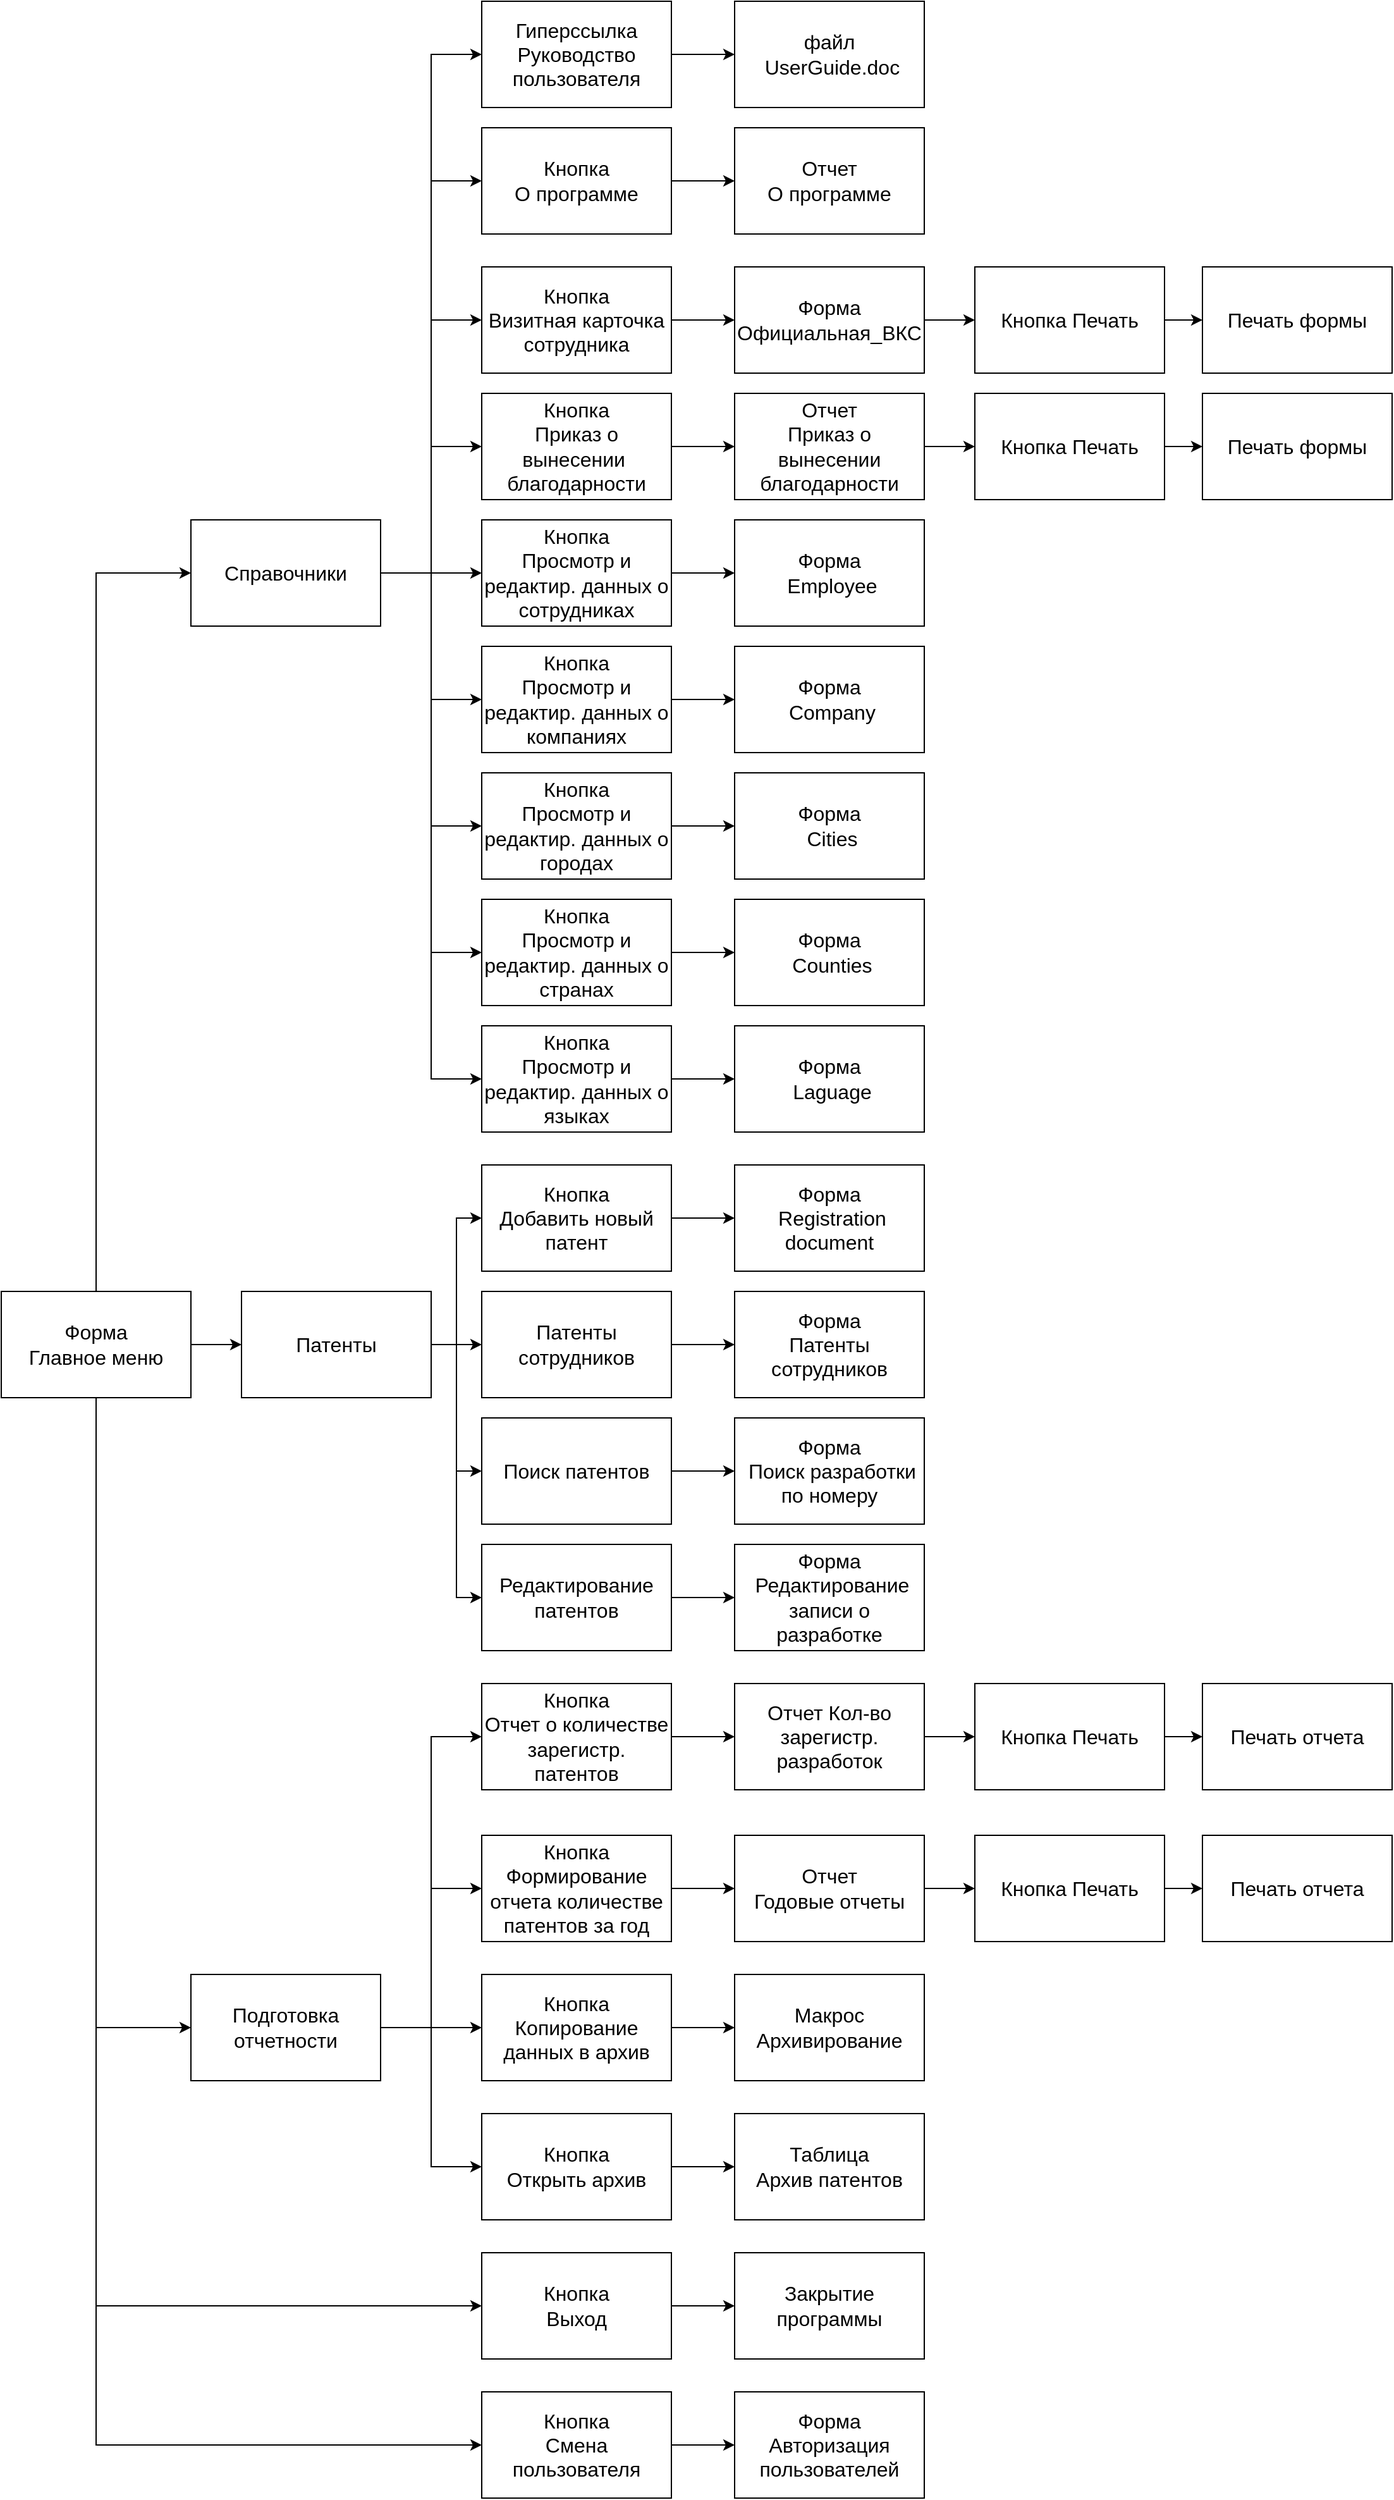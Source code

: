 <mxfile version="14.2.3" type="github">
  <diagram id="-_o99s0oShrrqCKARsHM" name="Page-1">
    <mxGraphModel dx="2214" dy="1234" grid="1" gridSize="10" guides="1" tooltips="1" connect="1" arrows="1" fold="1" page="1" pageScale="1" pageWidth="1169" pageHeight="827" math="0" shadow="0">
      <root>
        <mxCell id="0" />
        <mxCell id="1" parent="0" />
        <mxCell id="aqdA4Xq4WzRV1AeCbZL5-43" style="edgeStyle=orthogonalEdgeStyle;rounded=0;orthogonalLoop=1;jettySize=auto;html=1;entryX=0;entryY=0.5;entryDx=0;entryDy=0;" parent="1" source="aqdA4Xq4WzRV1AeCbZL5-1" target="aqdA4Xq4WzRV1AeCbZL5-6" edge="1">
          <mxGeometry relative="1" as="geometry" />
        </mxCell>
        <mxCell id="aqdA4Xq4WzRV1AeCbZL5-59" style="edgeStyle=orthogonalEdgeStyle;rounded=0;orthogonalLoop=1;jettySize=auto;html=1;entryX=0;entryY=0.5;entryDx=0;entryDy=0;" parent="1" source="aqdA4Xq4WzRV1AeCbZL5-1" target="aqdA4Xq4WzRV1AeCbZL5-5" edge="1">
          <mxGeometry relative="1" as="geometry" />
        </mxCell>
        <mxCell id="aqdA4Xq4WzRV1AeCbZL5-60" style="edgeStyle=orthogonalEdgeStyle;rounded=0;orthogonalLoop=1;jettySize=auto;html=1;entryX=0;entryY=0.5;entryDx=0;entryDy=0;" parent="1" source="aqdA4Xq4WzRV1AeCbZL5-1" target="aqdA4Xq4WzRV1AeCbZL5-7" edge="1">
          <mxGeometry relative="1" as="geometry" />
        </mxCell>
        <mxCell id="kyar_HBJc0maMjDoJkyj-34" style="edgeStyle=orthogonalEdgeStyle;rounded=0;orthogonalLoop=1;jettySize=auto;html=1;entryX=0;entryY=0.5;entryDx=0;entryDy=0;" edge="1" parent="1" source="aqdA4Xq4WzRV1AeCbZL5-1" target="aqdA4Xq4WzRV1AeCbZL5-3">
          <mxGeometry relative="1" as="geometry">
            <Array as="points">
              <mxPoint x="135" y="1832" />
            </Array>
          </mxGeometry>
        </mxCell>
        <mxCell id="kyar_HBJc0maMjDoJkyj-35" style="edgeStyle=orthogonalEdgeStyle;rounded=0;orthogonalLoop=1;jettySize=auto;html=1;entryX=0;entryY=0.5;entryDx=0;entryDy=0;" edge="1" parent="1" source="aqdA4Xq4WzRV1AeCbZL5-1" target="kyar_HBJc0maMjDoJkyj-32">
          <mxGeometry relative="1" as="geometry">
            <Array as="points">
              <mxPoint x="135" y="1942" />
            </Array>
          </mxGeometry>
        </mxCell>
        <mxCell id="aqdA4Xq4WzRV1AeCbZL5-1" value="&lt;font style=&quot;font-size: 16px&quot;&gt;Форма &lt;br&gt;Главное меню&lt;/font&gt;" style="rounded=0;whiteSpace=wrap;html=1;" parent="1" vertex="1">
          <mxGeometry x="60" y="1030" width="150" height="84" as="geometry" />
        </mxCell>
        <mxCell id="aqdA4Xq4WzRV1AeCbZL5-52" style="edgeStyle=orthogonalEdgeStyle;rounded=0;orthogonalLoop=1;jettySize=auto;html=1;entryX=0;entryY=0.5;entryDx=0;entryDy=0;" parent="1" source="aqdA4Xq4WzRV1AeCbZL5-3" target="aqdA4Xq4WzRV1AeCbZL5-4" edge="1">
          <mxGeometry relative="1" as="geometry" />
        </mxCell>
        <mxCell id="aqdA4Xq4WzRV1AeCbZL5-3" value="&lt;font style=&quot;font-size: 16px&quot;&gt;Кнопка &lt;br&gt;Выход&lt;/font&gt;" style="rounded=0;whiteSpace=wrap;html=1;" parent="1" vertex="1">
          <mxGeometry x="440" y="1790" width="150" height="84" as="geometry" />
        </mxCell>
        <mxCell id="aqdA4Xq4WzRV1AeCbZL5-4" value="&lt;font style=&quot;font-size: 16px&quot;&gt;Закрытие программы&lt;/font&gt;" style="rounded=0;whiteSpace=wrap;html=1;" parent="1" vertex="1">
          <mxGeometry x="640" y="1790" width="150" height="84" as="geometry" />
        </mxCell>
        <mxCell id="aqdA4Xq4WzRV1AeCbZL5-32" style="edgeStyle=orthogonalEdgeStyle;rounded=0;orthogonalLoop=1;jettySize=auto;html=1;entryX=0;entryY=0.5;entryDx=0;entryDy=0;" parent="1" source="aqdA4Xq4WzRV1AeCbZL5-5" target="aqdA4Xq4WzRV1AeCbZL5-22" edge="1">
          <mxGeometry relative="1" as="geometry" />
        </mxCell>
        <mxCell id="aqdA4Xq4WzRV1AeCbZL5-33" style="edgeStyle=orthogonalEdgeStyle;rounded=0;orthogonalLoop=1;jettySize=auto;html=1;entryX=0;entryY=0.5;entryDx=0;entryDy=0;" parent="1" source="aqdA4Xq4WzRV1AeCbZL5-5" target="aqdA4Xq4WzRV1AeCbZL5-20" edge="1">
          <mxGeometry relative="1" as="geometry" />
        </mxCell>
        <mxCell id="aqdA4Xq4WzRV1AeCbZL5-34" style="edgeStyle=orthogonalEdgeStyle;rounded=0;orthogonalLoop=1;jettySize=auto;html=1;entryX=0;entryY=0.5;entryDx=0;entryDy=0;" parent="1" source="aqdA4Xq4WzRV1AeCbZL5-5" target="aqdA4Xq4WzRV1AeCbZL5-18" edge="1">
          <mxGeometry relative="1" as="geometry" />
        </mxCell>
        <mxCell id="aqdA4Xq4WzRV1AeCbZL5-35" style="edgeStyle=orthogonalEdgeStyle;rounded=0;orthogonalLoop=1;jettySize=auto;html=1;entryX=0;entryY=0.5;entryDx=0;entryDy=0;" parent="1" source="aqdA4Xq4WzRV1AeCbZL5-5" target="aqdA4Xq4WzRV1AeCbZL5-16" edge="1">
          <mxGeometry relative="1" as="geometry" />
        </mxCell>
        <mxCell id="aqdA4Xq4WzRV1AeCbZL5-36" style="edgeStyle=orthogonalEdgeStyle;rounded=0;orthogonalLoop=1;jettySize=auto;html=1;entryX=0;entryY=0.5;entryDx=0;entryDy=0;" parent="1" source="aqdA4Xq4WzRV1AeCbZL5-5" target="aqdA4Xq4WzRV1AeCbZL5-14" edge="1">
          <mxGeometry relative="1" as="geometry" />
        </mxCell>
        <mxCell id="kyar_HBJc0maMjDoJkyj-5" style="edgeStyle=orthogonalEdgeStyle;rounded=0;orthogonalLoop=1;jettySize=auto;html=1;entryX=0;entryY=0.5;entryDx=0;entryDy=0;" edge="1" parent="1" source="aqdA4Xq4WzRV1AeCbZL5-5" target="kyar_HBJc0maMjDoJkyj-1">
          <mxGeometry relative="1" as="geometry" />
        </mxCell>
        <mxCell id="kyar_HBJc0maMjDoJkyj-6" style="edgeStyle=orthogonalEdgeStyle;rounded=0;orthogonalLoop=1;jettySize=auto;html=1;entryX=0;entryY=0.5;entryDx=0;entryDy=0;" edge="1" parent="1" source="aqdA4Xq4WzRV1AeCbZL5-5" target="kyar_HBJc0maMjDoJkyj-2">
          <mxGeometry relative="1" as="geometry" />
        </mxCell>
        <mxCell id="kyar_HBJc0maMjDoJkyj-7" style="edgeStyle=orthogonalEdgeStyle;rounded=0;orthogonalLoop=1;jettySize=auto;html=1;entryX=0;entryY=0.5;entryDx=0;entryDy=0;" edge="1" parent="1" source="aqdA4Xq4WzRV1AeCbZL5-5" target="kyar_HBJc0maMjDoJkyj-3">
          <mxGeometry relative="1" as="geometry" />
        </mxCell>
        <mxCell id="kyar_HBJc0maMjDoJkyj-8" style="edgeStyle=orthogonalEdgeStyle;rounded=0;orthogonalLoop=1;jettySize=auto;html=1;entryX=0;entryY=0.5;entryDx=0;entryDy=0;" edge="1" parent="1" source="aqdA4Xq4WzRV1AeCbZL5-5" target="kyar_HBJc0maMjDoJkyj-4">
          <mxGeometry relative="1" as="geometry" />
        </mxCell>
        <mxCell id="aqdA4Xq4WzRV1AeCbZL5-5" value="&lt;font style=&quot;font-size: 16px&quot;&gt;Справочники&lt;/font&gt;" style="rounded=0;whiteSpace=wrap;html=1;" parent="1" vertex="1">
          <mxGeometry x="210" y="420" width="150" height="84" as="geometry" />
        </mxCell>
        <mxCell id="aqdA4Xq4WzRV1AeCbZL5-44" style="edgeStyle=orthogonalEdgeStyle;rounded=0;orthogonalLoop=1;jettySize=auto;html=1;entryX=0;entryY=0.5;entryDx=0;entryDy=0;" parent="1" source="aqdA4Xq4WzRV1AeCbZL5-6" target="aqdA4Xq4WzRV1AeCbZL5-25" edge="1">
          <mxGeometry relative="1" as="geometry" />
        </mxCell>
        <mxCell id="kyar_HBJc0maMjDoJkyj-28" style="edgeStyle=orthogonalEdgeStyle;rounded=0;orthogonalLoop=1;jettySize=auto;html=1;entryX=0;entryY=0.5;entryDx=0;entryDy=0;" edge="1" parent="1" source="aqdA4Xq4WzRV1AeCbZL5-6" target="kyar_HBJc0maMjDoJkyj-15">
          <mxGeometry relative="1" as="geometry" />
        </mxCell>
        <mxCell id="kyar_HBJc0maMjDoJkyj-29" style="edgeStyle=orthogonalEdgeStyle;rounded=0;orthogonalLoop=1;jettySize=auto;html=1;entryX=0;entryY=0.5;entryDx=0;entryDy=0;" edge="1" parent="1" source="aqdA4Xq4WzRV1AeCbZL5-6" target="kyar_HBJc0maMjDoJkyj-16">
          <mxGeometry relative="1" as="geometry" />
        </mxCell>
        <mxCell id="kyar_HBJc0maMjDoJkyj-30" style="edgeStyle=orthogonalEdgeStyle;rounded=0;orthogonalLoop=1;jettySize=auto;html=1;entryX=0;entryY=0.5;entryDx=0;entryDy=0;" edge="1" parent="1" source="aqdA4Xq4WzRV1AeCbZL5-6" target="kyar_HBJc0maMjDoJkyj-17">
          <mxGeometry relative="1" as="geometry" />
        </mxCell>
        <mxCell id="aqdA4Xq4WzRV1AeCbZL5-6" value="&lt;font style=&quot;font-size: 16px&quot;&gt;Патенты&lt;/font&gt;" style="rounded=0;whiteSpace=wrap;html=1;" parent="1" vertex="1">
          <mxGeometry x="250" y="1030" width="150" height="84" as="geometry" />
        </mxCell>
        <mxCell id="aqdA4Xq4WzRV1AeCbZL5-55" style="edgeStyle=orthogonalEdgeStyle;rounded=0;orthogonalLoop=1;jettySize=auto;html=1;entryX=0;entryY=0.5;entryDx=0;entryDy=0;" parent="1" source="aqdA4Xq4WzRV1AeCbZL5-7" target="aqdA4Xq4WzRV1AeCbZL5-12" edge="1">
          <mxGeometry relative="1" as="geometry" />
        </mxCell>
        <mxCell id="aqdA4Xq4WzRV1AeCbZL5-56" style="edgeStyle=orthogonalEdgeStyle;rounded=0;orthogonalLoop=1;jettySize=auto;html=1;entryX=0;entryY=0.5;entryDx=0;entryDy=0;" parent="1" source="aqdA4Xq4WzRV1AeCbZL5-7" target="aqdA4Xq4WzRV1AeCbZL5-10" edge="1">
          <mxGeometry relative="1" as="geometry" />
        </mxCell>
        <mxCell id="aqdA4Xq4WzRV1AeCbZL5-57" style="edgeStyle=orthogonalEdgeStyle;rounded=0;orthogonalLoop=1;jettySize=auto;html=1;entryX=0;entryY=0.5;entryDx=0;entryDy=0;" parent="1" source="aqdA4Xq4WzRV1AeCbZL5-7" target="aqdA4Xq4WzRV1AeCbZL5-8" edge="1">
          <mxGeometry relative="1" as="geometry" />
        </mxCell>
        <mxCell id="aqdA4Xq4WzRV1AeCbZL5-58" style="edgeStyle=orthogonalEdgeStyle;rounded=0;orthogonalLoop=1;jettySize=auto;html=1;entryX=0;entryY=0.5;entryDx=0;entryDy=0;" parent="1" source="aqdA4Xq4WzRV1AeCbZL5-7" target="aqdA4Xq4WzRV1AeCbZL5-27" edge="1">
          <mxGeometry relative="1" as="geometry" />
        </mxCell>
        <mxCell id="aqdA4Xq4WzRV1AeCbZL5-7" value="&lt;font style=&quot;font-size: 16px&quot;&gt;Подготовка отчетности&lt;/font&gt;" style="rounded=0;whiteSpace=wrap;html=1;" parent="1" vertex="1">
          <mxGeometry x="210" y="1570" width="150" height="84" as="geometry" />
        </mxCell>
        <mxCell id="aqdA4Xq4WzRV1AeCbZL5-49" style="edgeStyle=orthogonalEdgeStyle;rounded=0;orthogonalLoop=1;jettySize=auto;html=1;entryX=0;entryY=0.5;entryDx=0;entryDy=0;" parent="1" source="aqdA4Xq4WzRV1AeCbZL5-8" target="aqdA4Xq4WzRV1AeCbZL5-9" edge="1">
          <mxGeometry relative="1" as="geometry" />
        </mxCell>
        <mxCell id="aqdA4Xq4WzRV1AeCbZL5-8" value="&lt;font style=&quot;font-size: 16px&quot;&gt;Кнопка Формирование отчета количестве патентов за год&lt;/font&gt;" style="rounded=0;whiteSpace=wrap;html=1;" parent="1" vertex="1">
          <mxGeometry x="440" y="1460" width="150" height="84" as="geometry" />
        </mxCell>
        <mxCell id="kyar_HBJc0maMjDoJkyj-37" style="edgeStyle=orthogonalEdgeStyle;rounded=0;orthogonalLoop=1;jettySize=auto;html=1;entryX=0;entryY=0.5;entryDx=0;entryDy=0;" edge="1" parent="1" source="aqdA4Xq4WzRV1AeCbZL5-9" target="kyar_HBJc0maMjDoJkyj-36">
          <mxGeometry relative="1" as="geometry" />
        </mxCell>
        <mxCell id="aqdA4Xq4WzRV1AeCbZL5-9" value="&lt;font style=&quot;font-size: 16px&quot;&gt;Отчет &lt;br&gt;Годовые отчеты&lt;/font&gt;" style="rounded=0;whiteSpace=wrap;html=1;" parent="1" vertex="1">
          <mxGeometry x="640" y="1460" width="150" height="84" as="geometry" />
        </mxCell>
        <mxCell id="aqdA4Xq4WzRV1AeCbZL5-50" style="edgeStyle=orthogonalEdgeStyle;rounded=0;orthogonalLoop=1;jettySize=auto;html=1;entryX=0;entryY=0.5;entryDx=0;entryDy=0;" parent="1" source="aqdA4Xq4WzRV1AeCbZL5-10" target="aqdA4Xq4WzRV1AeCbZL5-11" edge="1">
          <mxGeometry relative="1" as="geometry" />
        </mxCell>
        <mxCell id="aqdA4Xq4WzRV1AeCbZL5-10" value="&lt;font style=&quot;font-size: 16px&quot;&gt;Кнопка Копирование данных в архив&lt;/font&gt;" style="rounded=0;whiteSpace=wrap;html=1;" parent="1" vertex="1">
          <mxGeometry x="440" y="1570" width="150" height="84" as="geometry" />
        </mxCell>
        <mxCell id="aqdA4Xq4WzRV1AeCbZL5-11" value="&lt;font style=&quot;font-size: 16px&quot;&gt;Макрос Архивирование&lt;/font&gt;" style="rounded=0;whiteSpace=wrap;html=1;" parent="1" vertex="1">
          <mxGeometry x="640" y="1570" width="150" height="84" as="geometry" />
        </mxCell>
        <mxCell id="aqdA4Xq4WzRV1AeCbZL5-51" style="edgeStyle=orthogonalEdgeStyle;rounded=0;orthogonalLoop=1;jettySize=auto;html=1;" parent="1" source="aqdA4Xq4WzRV1AeCbZL5-12" target="aqdA4Xq4WzRV1AeCbZL5-13" edge="1">
          <mxGeometry relative="1" as="geometry" />
        </mxCell>
        <mxCell id="aqdA4Xq4WzRV1AeCbZL5-12" value="&lt;font style=&quot;font-size: 16px&quot;&gt;Кнопка &lt;br&gt;Открыть архив&lt;/font&gt;" style="rounded=0;whiteSpace=wrap;html=1;" parent="1" vertex="1">
          <mxGeometry x="440" y="1680" width="150" height="84" as="geometry" />
        </mxCell>
        <mxCell id="aqdA4Xq4WzRV1AeCbZL5-13" value="&lt;font style=&quot;font-size: 16px&quot;&gt;Таблица &lt;br&gt;Архив патентов&lt;/font&gt;" style="rounded=0;whiteSpace=wrap;html=1;" parent="1" vertex="1">
          <mxGeometry x="640" y="1680" width="150" height="84" as="geometry" />
        </mxCell>
        <mxCell id="aqdA4Xq4WzRV1AeCbZL5-37" style="edgeStyle=orthogonalEdgeStyle;rounded=0;orthogonalLoop=1;jettySize=auto;html=1;entryX=0;entryY=0.5;entryDx=0;entryDy=0;" parent="1" source="aqdA4Xq4WzRV1AeCbZL5-14" target="aqdA4Xq4WzRV1AeCbZL5-15" edge="1">
          <mxGeometry relative="1" as="geometry" />
        </mxCell>
        <mxCell id="aqdA4Xq4WzRV1AeCbZL5-14" value="&lt;font style=&quot;font-size: 16px&quot;&gt;Гиперссылка Руководство пользователя&lt;/font&gt;" style="rounded=0;whiteSpace=wrap;html=1;" parent="1" vertex="1">
          <mxGeometry x="440" y="10" width="150" height="84" as="geometry" />
        </mxCell>
        <mxCell id="aqdA4Xq4WzRV1AeCbZL5-15" value="&lt;font style=&quot;font-size: 16px&quot;&gt;файл&lt;br&gt;&amp;nbsp;UserGuide.doc&lt;/font&gt;" style="rounded=0;whiteSpace=wrap;html=1;" parent="1" vertex="1">
          <mxGeometry x="640" y="10" width="150" height="84" as="geometry" />
        </mxCell>
        <mxCell id="aqdA4Xq4WzRV1AeCbZL5-38" style="edgeStyle=orthogonalEdgeStyle;rounded=0;orthogonalLoop=1;jettySize=auto;html=1;entryX=0;entryY=0.5;entryDx=0;entryDy=0;" parent="1" source="aqdA4Xq4WzRV1AeCbZL5-16" target="aqdA4Xq4WzRV1AeCbZL5-17" edge="1">
          <mxGeometry relative="1" as="geometry" />
        </mxCell>
        <mxCell id="aqdA4Xq4WzRV1AeCbZL5-16" value="&lt;font style=&quot;font-size: 16px&quot;&gt;Кнопка &lt;br&gt;О программе&lt;/font&gt;" style="rounded=0;whiteSpace=wrap;html=1;" parent="1" vertex="1">
          <mxGeometry x="440" y="110" width="150" height="84" as="geometry" />
        </mxCell>
        <mxCell id="aqdA4Xq4WzRV1AeCbZL5-17" value="&lt;font style=&quot;font-size: 16px&quot;&gt;Отчет &lt;br&gt;О программе&lt;br&gt;&lt;/font&gt;" style="rounded=0;whiteSpace=wrap;html=1;" parent="1" vertex="1">
          <mxGeometry x="640" y="110" width="150" height="84" as="geometry" />
        </mxCell>
        <mxCell id="aqdA4Xq4WzRV1AeCbZL5-39" style="edgeStyle=orthogonalEdgeStyle;rounded=0;orthogonalLoop=1;jettySize=auto;html=1;entryX=0;entryY=0.5;entryDx=0;entryDy=0;" parent="1" source="aqdA4Xq4WzRV1AeCbZL5-18" target="aqdA4Xq4WzRV1AeCbZL5-19" edge="1">
          <mxGeometry relative="1" as="geometry" />
        </mxCell>
        <mxCell id="aqdA4Xq4WzRV1AeCbZL5-18" value="&lt;span style=&quot;font-size: 16px&quot;&gt;Кнопка&lt;br&gt;Визитная карточка сотрудника&lt;/span&gt;" style="rounded=0;whiteSpace=wrap;html=1;" parent="1" vertex="1">
          <mxGeometry x="440" y="220" width="150" height="84" as="geometry" />
        </mxCell>
        <mxCell id="kyar_HBJc0maMjDoJkyj-47" style="edgeStyle=orthogonalEdgeStyle;rounded=0;orthogonalLoop=1;jettySize=auto;html=1;entryX=0;entryY=0.5;entryDx=0;entryDy=0;" edge="1" parent="1" source="aqdA4Xq4WzRV1AeCbZL5-19" target="kyar_HBJc0maMjDoJkyj-44">
          <mxGeometry relative="1" as="geometry" />
        </mxCell>
        <mxCell id="aqdA4Xq4WzRV1AeCbZL5-19" value="&lt;span style=&quot;font-size: 16px&quot;&gt;Форма Официальная_ВКС&lt;/span&gt;" style="rounded=0;whiteSpace=wrap;html=1;" parent="1" vertex="1">
          <mxGeometry x="640" y="220" width="150" height="84" as="geometry" />
        </mxCell>
        <mxCell id="aqdA4Xq4WzRV1AeCbZL5-40" style="edgeStyle=orthogonalEdgeStyle;rounded=0;orthogonalLoop=1;jettySize=auto;html=1;" parent="1" source="aqdA4Xq4WzRV1AeCbZL5-20" target="aqdA4Xq4WzRV1AeCbZL5-21" edge="1">
          <mxGeometry relative="1" as="geometry" />
        </mxCell>
        <mxCell id="aqdA4Xq4WzRV1AeCbZL5-20" value="&lt;span style=&quot;font-size: 16px&quot;&gt;Кнопка&lt;br&gt;Приказ о вынесении&amp;nbsp;&lt;br&gt;&lt;/span&gt;&lt;span style=&quot;font-size: 16px&quot;&gt;благодарности&lt;/span&gt;" style="rounded=0;whiteSpace=wrap;html=1;" parent="1" vertex="1">
          <mxGeometry x="440" y="320" width="150" height="84" as="geometry" />
        </mxCell>
        <mxCell id="kyar_HBJc0maMjDoJkyj-48" style="edgeStyle=orthogonalEdgeStyle;rounded=0;orthogonalLoop=1;jettySize=auto;html=1;entryX=0;entryY=0.5;entryDx=0;entryDy=0;" edge="1" parent="1" source="aqdA4Xq4WzRV1AeCbZL5-21" target="kyar_HBJc0maMjDoJkyj-39">
          <mxGeometry relative="1" as="geometry" />
        </mxCell>
        <mxCell id="aqdA4Xq4WzRV1AeCbZL5-21" value="&lt;span style=&quot;font-size: 16px&quot;&gt;Отчет &lt;br&gt;Приказ о вынесении благодарности&lt;/span&gt;" style="rounded=0;whiteSpace=wrap;html=1;" parent="1" vertex="1">
          <mxGeometry x="640" y="320" width="150" height="84" as="geometry" />
        </mxCell>
        <mxCell id="aqdA4Xq4WzRV1AeCbZL5-41" style="edgeStyle=orthogonalEdgeStyle;rounded=0;orthogonalLoop=1;jettySize=auto;html=1;entryX=0;entryY=0.5;entryDx=0;entryDy=0;" parent="1" source="aqdA4Xq4WzRV1AeCbZL5-22" target="aqdA4Xq4WzRV1AeCbZL5-24" edge="1">
          <mxGeometry relative="1" as="geometry" />
        </mxCell>
        <mxCell id="aqdA4Xq4WzRV1AeCbZL5-22" value="&lt;span style=&quot;font-size: 16px&quot;&gt;Кнопка&lt;/span&gt;&lt;br style=&quot;font-size: 16px&quot;&gt;&lt;span style=&quot;font-size: 16px&quot;&gt;Просмотр и редактир. данных о сотрудниках&lt;/span&gt;" style="rounded=0;whiteSpace=wrap;html=1;" parent="1" vertex="1">
          <mxGeometry x="440" y="420" width="150" height="84" as="geometry" />
        </mxCell>
        <mxCell id="aqdA4Xq4WzRV1AeCbZL5-24" value="&lt;span style=&quot;font-size: 16px&quot;&gt;Форма&lt;br&gt;&amp;nbsp;Employee&lt;/span&gt;" style="rounded=0;whiteSpace=wrap;html=1;" parent="1" vertex="1">
          <mxGeometry x="640" y="420" width="150" height="84" as="geometry" />
        </mxCell>
        <mxCell id="aqdA4Xq4WzRV1AeCbZL5-45" style="edgeStyle=orthogonalEdgeStyle;rounded=0;orthogonalLoop=1;jettySize=auto;html=1;entryX=0;entryY=0.5;entryDx=0;entryDy=0;" parent="1" source="aqdA4Xq4WzRV1AeCbZL5-25" target="aqdA4Xq4WzRV1AeCbZL5-26" edge="1">
          <mxGeometry relative="1" as="geometry" />
        </mxCell>
        <mxCell id="aqdA4Xq4WzRV1AeCbZL5-25" value="&lt;span style=&quot;font-size: 16px&quot;&gt;Кнопка &lt;br&gt;Добавить новый патент&lt;/span&gt;" style="rounded=0;whiteSpace=wrap;html=1;" parent="1" vertex="1">
          <mxGeometry x="440" y="930" width="150" height="84" as="geometry" />
        </mxCell>
        <mxCell id="aqdA4Xq4WzRV1AeCbZL5-26" value="&lt;span style=&quot;font-size: 16px&quot;&gt;Форма&lt;br&gt;&amp;nbsp;Registration&lt;br&gt;document&lt;/span&gt;" style="rounded=0;whiteSpace=wrap;html=1;" parent="1" vertex="1">
          <mxGeometry x="640" y="930" width="150" height="84" as="geometry" />
        </mxCell>
        <mxCell id="aqdA4Xq4WzRV1AeCbZL5-46" style="edgeStyle=orthogonalEdgeStyle;rounded=0;orthogonalLoop=1;jettySize=auto;html=1;entryX=0;entryY=0.5;entryDx=0;entryDy=0;" parent="1" source="aqdA4Xq4WzRV1AeCbZL5-27" target="aqdA4Xq4WzRV1AeCbZL5-28" edge="1">
          <mxGeometry relative="1" as="geometry" />
        </mxCell>
        <mxCell id="aqdA4Xq4WzRV1AeCbZL5-27" value="&lt;span style=&quot;font-size: 16px&quot;&gt;Кнопка &lt;br&gt;Отчет о количестве зарегистр. патентов&lt;br&gt;&lt;/span&gt;" style="rounded=0;whiteSpace=wrap;html=1;" parent="1" vertex="1">
          <mxGeometry x="440" y="1340" width="150" height="84" as="geometry" />
        </mxCell>
        <mxCell id="aqdA4Xq4WzRV1AeCbZL5-47" style="edgeStyle=orthogonalEdgeStyle;rounded=0;orthogonalLoop=1;jettySize=auto;html=1;entryX=0;entryY=0.5;entryDx=0;entryDy=0;" parent="1" source="aqdA4Xq4WzRV1AeCbZL5-28" target="aqdA4Xq4WzRV1AeCbZL5-29" edge="1">
          <mxGeometry relative="1" as="geometry" />
        </mxCell>
        <mxCell id="aqdA4Xq4WzRV1AeCbZL5-28" value="&lt;span style=&quot;font-size: 16px&quot;&gt;Отчет Кол-во зарегистр. разработок&lt;/span&gt;" style="rounded=0;whiteSpace=wrap;html=1;" parent="1" vertex="1">
          <mxGeometry x="640" y="1340" width="150" height="84" as="geometry" />
        </mxCell>
        <mxCell id="kyar_HBJc0maMjDoJkyj-41" style="edgeStyle=orthogonalEdgeStyle;rounded=0;orthogonalLoop=1;jettySize=auto;html=1;entryX=0;entryY=0.5;entryDx=0;entryDy=0;" edge="1" parent="1" source="aqdA4Xq4WzRV1AeCbZL5-29" target="kyar_HBJc0maMjDoJkyj-40">
          <mxGeometry relative="1" as="geometry" />
        </mxCell>
        <mxCell id="aqdA4Xq4WzRV1AeCbZL5-29" value="&lt;span style=&quot;font-size: 16px&quot;&gt;Кнопка Печать&lt;/span&gt;" style="rounded=0;whiteSpace=wrap;html=1;" parent="1" vertex="1">
          <mxGeometry x="830" y="1340" width="150" height="84" as="geometry" />
        </mxCell>
        <mxCell id="kyar_HBJc0maMjDoJkyj-18" style="edgeStyle=orthogonalEdgeStyle;rounded=0;orthogonalLoop=1;jettySize=auto;html=1;entryX=0;entryY=0.5;entryDx=0;entryDy=0;" edge="1" parent="1" source="kyar_HBJc0maMjDoJkyj-1" target="kyar_HBJc0maMjDoJkyj-11">
          <mxGeometry relative="1" as="geometry" />
        </mxCell>
        <mxCell id="kyar_HBJc0maMjDoJkyj-1" value="&lt;span style=&quot;font-size: 16px&quot;&gt;Кнопка&lt;/span&gt;&lt;br style=&quot;font-size: 16px&quot;&gt;&lt;span style=&quot;font-size: 16px&quot;&gt;Просмотр и редактир. данных о компаниях&lt;/span&gt;" style="rounded=0;whiteSpace=wrap;html=1;" vertex="1" parent="1">
          <mxGeometry x="440" y="520" width="150" height="84" as="geometry" />
        </mxCell>
        <mxCell id="kyar_HBJc0maMjDoJkyj-19" style="edgeStyle=orthogonalEdgeStyle;rounded=0;orthogonalLoop=1;jettySize=auto;html=1;entryX=0;entryY=0.5;entryDx=0;entryDy=0;" edge="1" parent="1" source="kyar_HBJc0maMjDoJkyj-2" target="kyar_HBJc0maMjDoJkyj-12">
          <mxGeometry relative="1" as="geometry" />
        </mxCell>
        <mxCell id="kyar_HBJc0maMjDoJkyj-2" value="&lt;span style=&quot;font-size: 16px&quot;&gt;Кнопка&lt;/span&gt;&lt;br style=&quot;font-size: 16px&quot;&gt;&lt;span style=&quot;font-size: 16px&quot;&gt;Просмотр и редактир. данных о городах&lt;/span&gt;" style="rounded=0;whiteSpace=wrap;html=1;" vertex="1" parent="1">
          <mxGeometry x="440" y="620" width="150" height="84" as="geometry" />
        </mxCell>
        <mxCell id="kyar_HBJc0maMjDoJkyj-20" style="edgeStyle=orthogonalEdgeStyle;rounded=0;orthogonalLoop=1;jettySize=auto;html=1;entryX=0;entryY=0.5;entryDx=0;entryDy=0;" edge="1" parent="1" source="kyar_HBJc0maMjDoJkyj-3" target="kyar_HBJc0maMjDoJkyj-13">
          <mxGeometry relative="1" as="geometry" />
        </mxCell>
        <mxCell id="kyar_HBJc0maMjDoJkyj-3" value="&lt;span style=&quot;font-size: 16px&quot;&gt;Кнопка&lt;/span&gt;&lt;br style=&quot;font-size: 16px&quot;&gt;&lt;span style=&quot;font-size: 16px&quot;&gt;Просмотр и редактир. данных о странах&lt;/span&gt;" style="rounded=0;whiteSpace=wrap;html=1;" vertex="1" parent="1">
          <mxGeometry x="440" y="720" width="150" height="84" as="geometry" />
        </mxCell>
        <mxCell id="kyar_HBJc0maMjDoJkyj-21" style="edgeStyle=orthogonalEdgeStyle;rounded=0;orthogonalLoop=1;jettySize=auto;html=1;entryX=0;entryY=0.5;entryDx=0;entryDy=0;" edge="1" parent="1" source="kyar_HBJc0maMjDoJkyj-4" target="kyar_HBJc0maMjDoJkyj-14">
          <mxGeometry relative="1" as="geometry" />
        </mxCell>
        <mxCell id="kyar_HBJc0maMjDoJkyj-4" value="&lt;span style=&quot;font-size: 16px&quot;&gt;Кнопка&lt;/span&gt;&lt;br style=&quot;font-size: 16px&quot;&gt;&lt;span style=&quot;font-size: 16px&quot;&gt;Просмотр и редактир. данных о языках&lt;/span&gt;" style="rounded=0;whiteSpace=wrap;html=1;" vertex="1" parent="1">
          <mxGeometry x="440" y="820" width="150" height="84" as="geometry" />
        </mxCell>
        <mxCell id="kyar_HBJc0maMjDoJkyj-11" value="&lt;span style=&quot;font-size: 16px&quot;&gt;Форма&lt;br&gt;&amp;nbsp;Company&lt;/span&gt;" style="rounded=0;whiteSpace=wrap;html=1;" vertex="1" parent="1">
          <mxGeometry x="640" y="520" width="150" height="84" as="geometry" />
        </mxCell>
        <mxCell id="kyar_HBJc0maMjDoJkyj-12" value="&lt;span style=&quot;font-size: 16px&quot;&gt;Форма&lt;br&gt;&amp;nbsp;Cities&lt;/span&gt;" style="rounded=0;whiteSpace=wrap;html=1;" vertex="1" parent="1">
          <mxGeometry x="640" y="620" width="150" height="84" as="geometry" />
        </mxCell>
        <mxCell id="kyar_HBJc0maMjDoJkyj-13" value="&lt;span style=&quot;font-size: 16px&quot;&gt;Форма&lt;br&gt;&amp;nbsp;Counties&lt;/span&gt;" style="rounded=0;whiteSpace=wrap;html=1;" vertex="1" parent="1">
          <mxGeometry x="640" y="720" width="150" height="84" as="geometry" />
        </mxCell>
        <mxCell id="kyar_HBJc0maMjDoJkyj-14" value="&lt;span style=&quot;font-size: 16px&quot;&gt;Форма&lt;br&gt;&amp;nbsp;Laguage&lt;/span&gt;" style="rounded=0;whiteSpace=wrap;html=1;" vertex="1" parent="1">
          <mxGeometry x="640" y="820" width="150" height="84" as="geometry" />
        </mxCell>
        <mxCell id="kyar_HBJc0maMjDoJkyj-25" style="edgeStyle=orthogonalEdgeStyle;rounded=0;orthogonalLoop=1;jettySize=auto;html=1;entryX=0;entryY=0.5;entryDx=0;entryDy=0;" edge="1" parent="1" source="kyar_HBJc0maMjDoJkyj-15" target="kyar_HBJc0maMjDoJkyj-22">
          <mxGeometry relative="1" as="geometry" />
        </mxCell>
        <mxCell id="kyar_HBJc0maMjDoJkyj-15" value="&lt;span style=&quot;font-size: 16px&quot;&gt;Патенты сотрудников&lt;/span&gt;" style="rounded=0;whiteSpace=wrap;html=1;" vertex="1" parent="1">
          <mxGeometry x="440" y="1030" width="150" height="84" as="geometry" />
        </mxCell>
        <mxCell id="kyar_HBJc0maMjDoJkyj-26" style="edgeStyle=orthogonalEdgeStyle;rounded=0;orthogonalLoop=1;jettySize=auto;html=1;entryX=0;entryY=0.5;entryDx=0;entryDy=0;" edge="1" parent="1" source="kyar_HBJc0maMjDoJkyj-16" target="kyar_HBJc0maMjDoJkyj-23">
          <mxGeometry relative="1" as="geometry" />
        </mxCell>
        <mxCell id="kyar_HBJc0maMjDoJkyj-16" value="&lt;span style=&quot;font-size: 16px&quot;&gt;Поиск патентов&lt;/span&gt;" style="rounded=0;whiteSpace=wrap;html=1;" vertex="1" parent="1">
          <mxGeometry x="440" y="1130" width="150" height="84" as="geometry" />
        </mxCell>
        <mxCell id="kyar_HBJc0maMjDoJkyj-27" style="edgeStyle=orthogonalEdgeStyle;rounded=0;orthogonalLoop=1;jettySize=auto;html=1;entryX=0;entryY=0.5;entryDx=0;entryDy=0;" edge="1" parent="1" source="kyar_HBJc0maMjDoJkyj-17" target="kyar_HBJc0maMjDoJkyj-24">
          <mxGeometry relative="1" as="geometry" />
        </mxCell>
        <mxCell id="kyar_HBJc0maMjDoJkyj-17" value="&lt;span style=&quot;font-size: 16px&quot;&gt;Редактирование патентов&lt;/span&gt;" style="rounded=0;whiteSpace=wrap;html=1;" vertex="1" parent="1">
          <mxGeometry x="440" y="1230" width="150" height="84" as="geometry" />
        </mxCell>
        <mxCell id="kyar_HBJc0maMjDoJkyj-22" value="&lt;span style=&quot;font-size: 16px&quot;&gt;Форма&lt;br&gt;Патенты сотрудников&lt;/span&gt;" style="rounded=0;whiteSpace=wrap;html=1;" vertex="1" parent="1">
          <mxGeometry x="640" y="1030" width="150" height="84" as="geometry" />
        </mxCell>
        <mxCell id="kyar_HBJc0maMjDoJkyj-23" value="&lt;span style=&quot;font-size: 16px&quot;&gt;Форма&lt;br&gt;&amp;nbsp;Поиск разработки по номеру&lt;/span&gt;" style="rounded=0;whiteSpace=wrap;html=1;" vertex="1" parent="1">
          <mxGeometry x="640" y="1130" width="150" height="84" as="geometry" />
        </mxCell>
        <mxCell id="kyar_HBJc0maMjDoJkyj-24" value="&lt;span style=&quot;font-size: 16px&quot;&gt;Форма&lt;br&gt;&amp;nbsp;Редактирование записи о разработке&lt;/span&gt;" style="rounded=0;whiteSpace=wrap;html=1;" vertex="1" parent="1">
          <mxGeometry x="640" y="1230" width="150" height="84" as="geometry" />
        </mxCell>
        <mxCell id="kyar_HBJc0maMjDoJkyj-31" style="edgeStyle=orthogonalEdgeStyle;rounded=0;orthogonalLoop=1;jettySize=auto;html=1;entryX=0;entryY=0.5;entryDx=0;entryDy=0;" edge="1" parent="1" source="kyar_HBJc0maMjDoJkyj-32" target="kyar_HBJc0maMjDoJkyj-33">
          <mxGeometry relative="1" as="geometry" />
        </mxCell>
        <mxCell id="kyar_HBJc0maMjDoJkyj-32" value="&lt;font style=&quot;font-size: 16px&quot;&gt;Кнопка &lt;br&gt;Смена пользователя&lt;br&gt;&lt;/font&gt;" style="rounded=0;whiteSpace=wrap;html=1;" vertex="1" parent="1">
          <mxGeometry x="440" y="1900" width="150" height="84" as="geometry" />
        </mxCell>
        <mxCell id="kyar_HBJc0maMjDoJkyj-33" value="&lt;font style=&quot;font-size: 16px&quot;&gt;Форма Авторизация пользователей&lt;/font&gt;" style="rounded=0;whiteSpace=wrap;html=1;" vertex="1" parent="1">
          <mxGeometry x="640" y="1900" width="150" height="84" as="geometry" />
        </mxCell>
        <mxCell id="kyar_HBJc0maMjDoJkyj-43" style="edgeStyle=orthogonalEdgeStyle;rounded=0;orthogonalLoop=1;jettySize=auto;html=1;entryX=0;entryY=0.5;entryDx=0;entryDy=0;" edge="1" parent="1" source="kyar_HBJc0maMjDoJkyj-36" target="kyar_HBJc0maMjDoJkyj-42">
          <mxGeometry relative="1" as="geometry" />
        </mxCell>
        <mxCell id="kyar_HBJc0maMjDoJkyj-36" value="&lt;span style=&quot;font-size: 16px&quot;&gt;Кнопка Печать&lt;/span&gt;" style="rounded=0;whiteSpace=wrap;html=1;" vertex="1" parent="1">
          <mxGeometry x="830" y="1460" width="150" height="84" as="geometry" />
        </mxCell>
        <mxCell id="kyar_HBJc0maMjDoJkyj-50" style="edgeStyle=orthogonalEdgeStyle;rounded=0;orthogonalLoop=1;jettySize=auto;html=1;entryX=0;entryY=0.5;entryDx=0;entryDy=0;" edge="1" parent="1" source="kyar_HBJc0maMjDoJkyj-39" target="kyar_HBJc0maMjDoJkyj-46">
          <mxGeometry relative="1" as="geometry" />
        </mxCell>
        <mxCell id="kyar_HBJc0maMjDoJkyj-39" value="&lt;span style=&quot;font-size: 16px&quot;&gt;Кнопка Печать&lt;/span&gt;" style="rounded=0;whiteSpace=wrap;html=1;" vertex="1" parent="1">
          <mxGeometry x="830" y="320" width="150" height="84" as="geometry" />
        </mxCell>
        <mxCell id="kyar_HBJc0maMjDoJkyj-40" value="&lt;span style=&quot;font-size: 16px&quot;&gt;Печать отчета&lt;/span&gt;" style="rounded=0;whiteSpace=wrap;html=1;" vertex="1" parent="1">
          <mxGeometry x="1010" y="1340" width="150" height="84" as="geometry" />
        </mxCell>
        <mxCell id="kyar_HBJc0maMjDoJkyj-42" value="&lt;span style=&quot;font-size: 16px&quot;&gt;Печать отчета&lt;/span&gt;" style="rounded=0;whiteSpace=wrap;html=1;" vertex="1" parent="1">
          <mxGeometry x="1010" y="1460" width="150" height="84" as="geometry" />
        </mxCell>
        <mxCell id="kyar_HBJc0maMjDoJkyj-49" style="edgeStyle=orthogonalEdgeStyle;rounded=0;orthogonalLoop=1;jettySize=auto;html=1;entryX=0;entryY=0.5;entryDx=0;entryDy=0;" edge="1" parent="1" source="kyar_HBJc0maMjDoJkyj-44" target="kyar_HBJc0maMjDoJkyj-45">
          <mxGeometry relative="1" as="geometry" />
        </mxCell>
        <mxCell id="kyar_HBJc0maMjDoJkyj-44" value="&lt;span style=&quot;font-size: 16px&quot;&gt;Кнопка Печать&lt;/span&gt;" style="rounded=0;whiteSpace=wrap;html=1;" vertex="1" parent="1">
          <mxGeometry x="830" y="220" width="150" height="84" as="geometry" />
        </mxCell>
        <mxCell id="kyar_HBJc0maMjDoJkyj-45" value="&lt;span style=&quot;font-size: 16px&quot;&gt;Печать формы&lt;/span&gt;" style="rounded=0;whiteSpace=wrap;html=1;" vertex="1" parent="1">
          <mxGeometry x="1010" y="220" width="150" height="84" as="geometry" />
        </mxCell>
        <mxCell id="kyar_HBJc0maMjDoJkyj-46" value="&lt;span style=&quot;font-size: 16px&quot;&gt;Печать формы&lt;/span&gt;" style="rounded=0;whiteSpace=wrap;html=1;" vertex="1" parent="1">
          <mxGeometry x="1010" y="320" width="150" height="84" as="geometry" />
        </mxCell>
      </root>
    </mxGraphModel>
  </diagram>
</mxfile>
